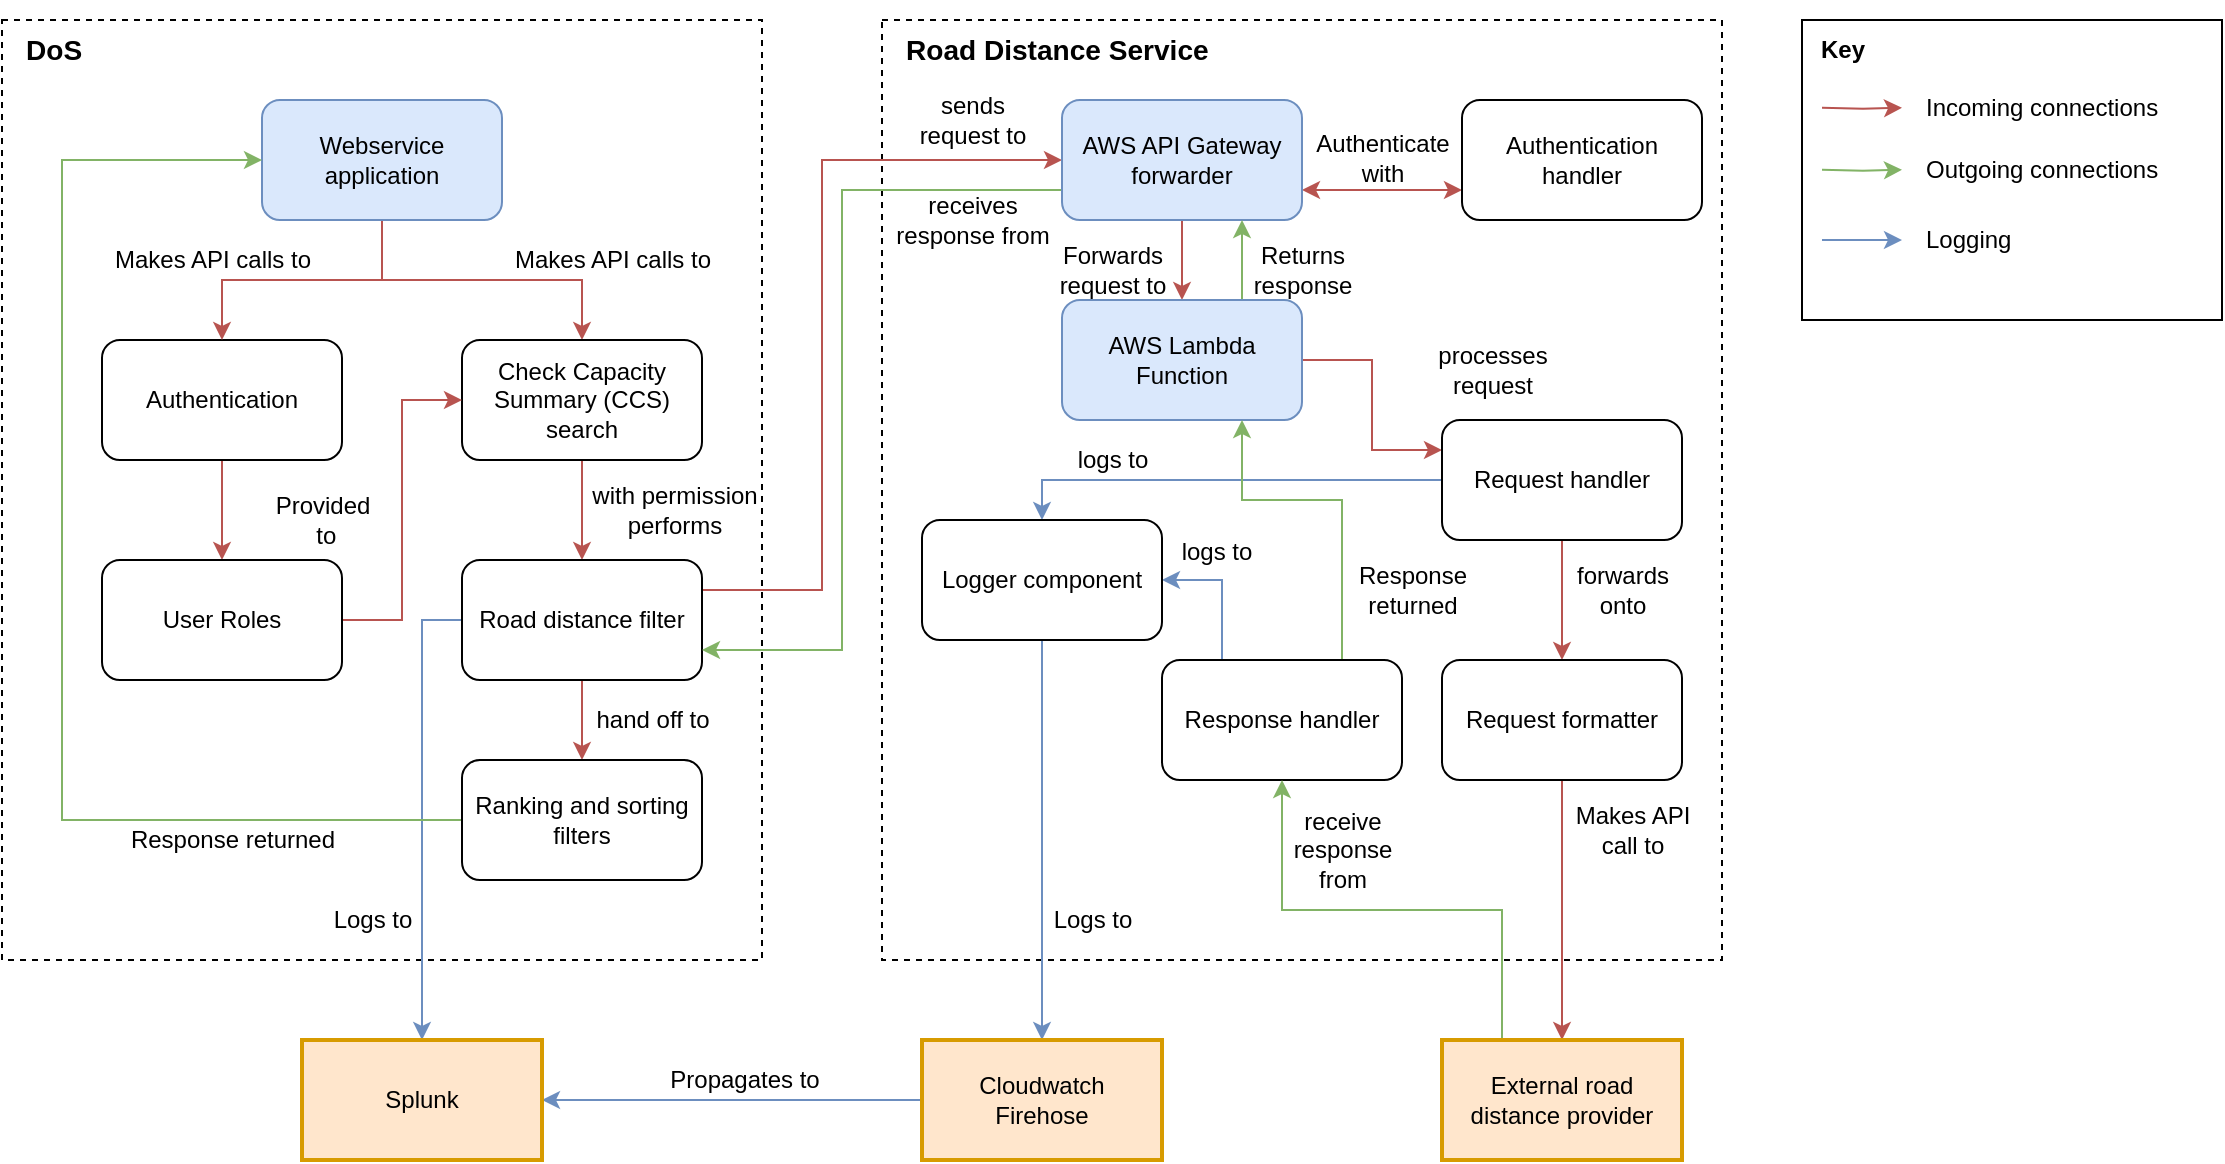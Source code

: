 <mxfile version="15.7.3" type="device"><diagram id="3wuXqAm4KZY-z3yNTt_b" name="Page-1"><mxGraphModel dx="1422" dy="715" grid="1" gridSize="10" guides="1" tooltips="1" connect="1" arrows="1" fold="1" page="1" pageScale="1" pageWidth="827" pageHeight="1169" math="0" shadow="0"><root><mxCell id="0"/><mxCell id="1" parent="0"/><mxCell id="wpUzsGtGnQFUeWvVFC_h-32" value="" style="rounded=0;whiteSpace=wrap;html=1;dashed=1;fillColor=none;align=left;" parent="1" vertex="1"><mxGeometry x="10" y="10" width="380" height="470" as="geometry"/></mxCell><mxCell id="wpUzsGtGnQFUeWvVFC_h-33" value="" style="rounded=0;whiteSpace=wrap;html=1;dashed=1;fillColor=none;" parent="1" vertex="1"><mxGeometry x="450" y="10" width="420" height="470" as="geometry"/></mxCell><mxCell id="wpUzsGtGnQFUeWvVFC_h-12" style="edgeStyle=orthogonalEdgeStyle;rounded=0;orthogonalLoop=1;jettySize=auto;html=1;entryX=0.5;entryY=0;entryDx=0;entryDy=0;fillColor=#f8cecc;strokeColor=#b85450;" parent="1" source="wpUzsGtGnQFUeWvVFC_h-1" target="wpUzsGtGnQFUeWvVFC_h-4" edge="1"><mxGeometry relative="1" as="geometry"/></mxCell><mxCell id="wpUzsGtGnQFUeWvVFC_h-1" value="Authentication" style="rounded=1;whiteSpace=wrap;html=1;" parent="1" vertex="1"><mxGeometry x="60" y="170" width="120" height="60" as="geometry"/></mxCell><mxCell id="wpUzsGtGnQFUeWvVFC_h-8" style="edgeStyle=orthogonalEdgeStyle;rounded=0;orthogonalLoop=1;jettySize=auto;html=1;fillColor=#f8cecc;strokeColor=#b85450;" parent="1" source="wpUzsGtGnQFUeWvVFC_h-2" target="wpUzsGtGnQFUeWvVFC_h-1" edge="1"><mxGeometry relative="1" as="geometry"/></mxCell><mxCell id="wpUzsGtGnQFUeWvVFC_h-10" style="edgeStyle=orthogonalEdgeStyle;rounded=0;orthogonalLoop=1;jettySize=auto;html=1;entryX=0.5;entryY=0;entryDx=0;entryDy=0;fillColor=#f8cecc;strokeColor=#b85450;" parent="1" source="wpUzsGtGnQFUeWvVFC_h-2" target="wpUzsGtGnQFUeWvVFC_h-3" edge="1"><mxGeometry relative="1" as="geometry"/></mxCell><mxCell id="wpUzsGtGnQFUeWvVFC_h-2" value="Webservice application" style="rounded=1;whiteSpace=wrap;html=1;fillColor=#dae8fc;strokeColor=#6c8ebf;" parent="1" vertex="1"><mxGeometry x="140" y="50" width="120" height="60" as="geometry"/></mxCell><mxCell id="wpUzsGtGnQFUeWvVFC_h-17" style="edgeStyle=orthogonalEdgeStyle;rounded=0;orthogonalLoop=1;jettySize=auto;html=1;entryX=0.5;entryY=0;entryDx=0;entryDy=0;fillColor=#f8cecc;strokeColor=#b85450;" parent="1" source="wpUzsGtGnQFUeWvVFC_h-3" target="wpUzsGtGnQFUeWvVFC_h-5" edge="1"><mxGeometry relative="1" as="geometry"/></mxCell><mxCell id="wpUzsGtGnQFUeWvVFC_h-3" value="Check Capacity Summary (CCS) search" style="rounded=1;whiteSpace=wrap;html=1;" parent="1" vertex="1"><mxGeometry x="240" y="170" width="120" height="60" as="geometry"/></mxCell><mxCell id="wpUzsGtGnQFUeWvVFC_h-14" style="edgeStyle=orthogonalEdgeStyle;rounded=0;orthogonalLoop=1;jettySize=auto;html=1;entryX=0;entryY=0.5;entryDx=0;entryDy=0;fillColor=#f8cecc;strokeColor=#b85450;" parent="1" source="wpUzsGtGnQFUeWvVFC_h-4" target="wpUzsGtGnQFUeWvVFC_h-3" edge="1"><mxGeometry relative="1" as="geometry"/></mxCell><mxCell id="wpUzsGtGnQFUeWvVFC_h-4" value="User Roles" style="rounded=1;whiteSpace=wrap;html=1;" parent="1" vertex="1"><mxGeometry x="60" y="280" width="120" height="60" as="geometry"/></mxCell><mxCell id="wpUzsGtGnQFUeWvVFC_h-18" style="edgeStyle=orthogonalEdgeStyle;rounded=0;orthogonalLoop=1;jettySize=auto;html=1;entryX=0.5;entryY=0;entryDx=0;entryDy=0;exitX=0;exitY=0.5;exitDx=0;exitDy=0;fillColor=#dae8fc;strokeColor=#6c8ebf;" parent="1" source="wpUzsGtGnQFUeWvVFC_h-5" target="Ht-ZQv5lotIh57OgqeEO-1" edge="1"><mxGeometry relative="1" as="geometry"/></mxCell><mxCell id="wpUzsGtGnQFUeWvVFC_h-20" style="edgeStyle=orthogonalEdgeStyle;rounded=0;orthogonalLoop=1;jettySize=auto;html=1;entryX=0;entryY=0.5;entryDx=0;entryDy=0;exitX=1;exitY=0.25;exitDx=0;exitDy=0;fillColor=#f8cecc;strokeColor=#b85450;" parent="1" source="wpUzsGtGnQFUeWvVFC_h-5" target="wpUzsGtGnQFUeWvVFC_h-19" edge="1"><mxGeometry relative="1" as="geometry"><Array as="points"><mxPoint x="420" y="295"/><mxPoint x="420" y="80"/></Array><mxPoint x="380" y="310" as="sourcePoint"/></mxGeometry></mxCell><mxCell id="9Nsh0vjykhQp5mENElrT-3" style="edgeStyle=orthogonalEdgeStyle;rounded=0;orthogonalLoop=1;jettySize=auto;html=1;exitX=0.5;exitY=1;exitDx=0;exitDy=0;entryX=0.5;entryY=0;entryDx=0;entryDy=0;fillColor=#f8cecc;strokeColor=#b85450;" parent="1" source="wpUzsGtGnQFUeWvVFC_h-5" target="9Nsh0vjykhQp5mENElrT-1" edge="1"><mxGeometry relative="1" as="geometry"/></mxCell><mxCell id="wpUzsGtGnQFUeWvVFC_h-5" value="Road distance filter" style="rounded=1;whiteSpace=wrap;html=1;" parent="1" vertex="1"><mxGeometry x="240" y="280" width="120" height="60" as="geometry"/></mxCell><mxCell id="Ht-ZQv5lotIh57OgqeEO-8" style="edgeStyle=orthogonalEdgeStyle;rounded=0;orthogonalLoop=1;jettySize=auto;html=1;entryX=0.5;entryY=0;entryDx=0;entryDy=0;endArrow=classic;endFill=1;exitX=0.5;exitY=1;exitDx=0;exitDy=0;fillColor=#f8cecc;strokeColor=#b85450;" parent="1" edge="1" target="wpUzsGtGnQFUeWvVFC_h-21" source="wpUzsGtGnQFUeWvVFC_h-19"><mxGeometry relative="1" as="geometry"><mxPoint x="640" y="110" as="sourcePoint"/><mxPoint x="640" y="140" as="targetPoint"/></mxGeometry></mxCell><mxCell id="Ht-ZQv5lotIh57OgqeEO-13" style="edgeStyle=orthogonalEdgeStyle;rounded=0;orthogonalLoop=1;jettySize=auto;html=1;entryX=1;entryY=0.75;entryDx=0;entryDy=0;endArrow=classic;endFill=1;exitX=0;exitY=0.75;exitDx=0;exitDy=0;fillColor=#d5e8d4;strokeColor=#82b366;" parent="1" source="wpUzsGtGnQFUeWvVFC_h-19" target="wpUzsGtGnQFUeWvVFC_h-5" edge="1"><mxGeometry relative="1" as="geometry"><Array as="points"><mxPoint x="430" y="95"/><mxPoint x="430" y="325"/></Array></mxGeometry></mxCell><mxCell id="x5n_NlHwVgVaE4OJn2bp-10" style="edgeStyle=orthogonalEdgeStyle;rounded=0;orthogonalLoop=1;jettySize=auto;html=1;entryX=0;entryY=0.75;entryDx=0;entryDy=0;endArrow=classic;endFill=1;exitX=1;exitY=0.75;exitDx=0;exitDy=0;startArrow=classic;startFill=1;fillColor=#f8cecc;strokeColor=#b85450;" edge="1" parent="1" source="wpUzsGtGnQFUeWvVFC_h-19" target="x5n_NlHwVgVaE4OJn2bp-9"><mxGeometry relative="1" as="geometry"/></mxCell><mxCell id="wpUzsGtGnQFUeWvVFC_h-19" value="AWS API Gateway forwarder" style="rounded=1;whiteSpace=wrap;html=1;fillColor=#dae8fc;strokeColor=#6c8ebf;" parent="1" vertex="1"><mxGeometry x="540" y="50" width="120" height="60" as="geometry"/></mxCell><mxCell id="wpUzsGtGnQFUeWvVFC_h-27" style="edgeStyle=orthogonalEdgeStyle;rounded=0;orthogonalLoop=1;jettySize=auto;html=1;fillColor=#f8cecc;strokeColor=#b85450;entryX=0;entryY=0.25;entryDx=0;entryDy=0;" parent="1" source="wpUzsGtGnQFUeWvVFC_h-21" target="wpUzsGtGnQFUeWvVFC_h-22" edge="1"><mxGeometry relative="1" as="geometry"/></mxCell><mxCell id="Ht-ZQv5lotIh57OgqeEO-10" style="edgeStyle=orthogonalEdgeStyle;rounded=0;orthogonalLoop=1;jettySize=auto;html=1;entryX=0.75;entryY=1;entryDx=0;entryDy=0;endArrow=classic;endFill=1;exitX=0.75;exitY=0;exitDx=0;exitDy=0;fillColor=#d5e8d4;strokeColor=#82b366;" parent="1" edge="1" target="wpUzsGtGnQFUeWvVFC_h-19" source="wpUzsGtGnQFUeWvVFC_h-21"><mxGeometry relative="1" as="geometry"><mxPoint x="679.6" y="140" as="sourcePoint"/><mxPoint x="679.6" y="110" as="targetPoint"/></mxGeometry></mxCell><mxCell id="wpUzsGtGnQFUeWvVFC_h-21" value="AWS Lambda Function" style="rounded=1;whiteSpace=wrap;html=1;fillColor=#dae8fc;strokeColor=#6c8ebf;" parent="1" vertex="1"><mxGeometry x="540" y="150" width="120" height="60" as="geometry"/></mxCell><mxCell id="wpUzsGtGnQFUeWvVFC_h-51" style="edgeStyle=orthogonalEdgeStyle;rounded=0;orthogonalLoop=1;jettySize=auto;html=1;exitX=0.5;exitY=1;exitDx=0;exitDy=0;entryX=0.5;entryY=0;entryDx=0;entryDy=0;fillColor=#f8cecc;strokeColor=#b85450;" parent="1" source="BCwQKOZgzT4gumk1H0F4-1" target="wpUzsGtGnQFUeWvVFC_h-50" edge="1"><mxGeometry relative="1" as="geometry"><Array as="points"><mxPoint x="790" y="480"/><mxPoint x="790" y="480"/></Array></mxGeometry></mxCell><mxCell id="BCwQKOZgzT4gumk1H0F4-4" style="edgeStyle=orthogonalEdgeStyle;rounded=0;orthogonalLoop=1;jettySize=auto;html=1;entryX=0.5;entryY=0;entryDx=0;entryDy=0;fillColor=#f8cecc;strokeColor=#b85450;" parent="1" source="wpUzsGtGnQFUeWvVFC_h-22" target="BCwQKOZgzT4gumk1H0F4-1" edge="1"><mxGeometry relative="1" as="geometry"/></mxCell><mxCell id="BCwQKOZgzT4gumk1H0F4-8" style="edgeStyle=orthogonalEdgeStyle;rounded=0;orthogonalLoop=1;jettySize=auto;html=1;exitX=0;exitY=0.5;exitDx=0;exitDy=0;entryX=0.5;entryY=0;entryDx=0;entryDy=0;fillColor=#dae8fc;strokeColor=#6c8ebf;" parent="1" source="wpUzsGtGnQFUeWvVFC_h-22" target="wpUzsGtGnQFUeWvVFC_h-25" edge="1"><mxGeometry relative="1" as="geometry"/></mxCell><mxCell id="wpUzsGtGnQFUeWvVFC_h-22" value="Request handler" style="rounded=1;whiteSpace=wrap;html=1;" parent="1" vertex="1"><mxGeometry x="730" y="210" width="120" height="60" as="geometry"/></mxCell><mxCell id="wpUzsGtGnQFUeWvVFC_h-62" style="edgeStyle=orthogonalEdgeStyle;rounded=0;orthogonalLoop=1;jettySize=auto;html=1;entryX=1;entryY=0.5;entryDx=0;entryDy=0;exitX=0.25;exitY=0;exitDx=0;exitDy=0;fillColor=#dae8fc;strokeColor=#6c8ebf;" parent="1" source="wpUzsGtGnQFUeWvVFC_h-23" target="wpUzsGtGnQFUeWvVFC_h-25" edge="1"><mxGeometry relative="1" as="geometry"/></mxCell><mxCell id="Ht-ZQv5lotIh57OgqeEO-6" style="edgeStyle=orthogonalEdgeStyle;rounded=0;orthogonalLoop=1;jettySize=auto;html=1;endArrow=classic;endFill=1;exitX=0.75;exitY=0;exitDx=0;exitDy=0;entryX=0.75;entryY=1;entryDx=0;entryDy=0;fillColor=#d5e8d4;strokeColor=#82b366;" parent="1" source="wpUzsGtGnQFUeWvVFC_h-23" target="wpUzsGtGnQFUeWvVFC_h-21" edge="1"><mxGeometry relative="1" as="geometry"><mxPoint x="660" y="210" as="targetPoint"/><Array as="points"><mxPoint x="680" y="250"/><mxPoint x="630" y="250"/></Array></mxGeometry></mxCell><mxCell id="wpUzsGtGnQFUeWvVFC_h-23" value="Response handler" style="rounded=1;whiteSpace=wrap;html=1;" parent="1" vertex="1"><mxGeometry x="590" y="330" width="120" height="60" as="geometry"/></mxCell><mxCell id="wpUzsGtGnQFUeWvVFC_h-30" style="edgeStyle=orthogonalEdgeStyle;rounded=0;orthogonalLoop=1;jettySize=auto;html=1;entryX=0.5;entryY=0;entryDx=0;entryDy=0;fillColor=#dae8fc;strokeColor=#6c8ebf;" parent="1" source="wpUzsGtGnQFUeWvVFC_h-25" target="wpUzsGtGnQFUeWvVFC_h-43" edge="1"><mxGeometry relative="1" as="geometry"><mxPoint x="670" y="400" as="targetPoint"/></mxGeometry></mxCell><mxCell id="wpUzsGtGnQFUeWvVFC_h-25" value="Logger component" style="rounded=1;whiteSpace=wrap;html=1;" parent="1" vertex="1"><mxGeometry x="470" y="260" width="120" height="60" as="geometry"/></mxCell><mxCell id="wpUzsGtGnQFUeWvVFC_h-34" value="&lt;h3&gt;&lt;b&gt;DoS&lt;/b&gt;&lt;/h3&gt;" style="text;html=1;align=left;verticalAlign=middle;resizable=0;points=[];autosize=1;strokeColor=none;" parent="1" vertex="1"><mxGeometry x="20" width="40" height="50" as="geometry"/></mxCell><mxCell id="wpUzsGtGnQFUeWvVFC_h-35" value="&lt;h3&gt;&lt;b&gt;Road Distance Service&lt;/b&gt;&lt;/h3&gt;" style="text;html=1;align=left;verticalAlign=middle;resizable=0;points=[];autosize=1;strokeColor=none;" parent="1" vertex="1"><mxGeometry x="460" width="170" height="50" as="geometry"/></mxCell><mxCell id="wpUzsGtGnQFUeWvVFC_h-37" value="Makes API calls to" style="text;html=1;align=center;verticalAlign=middle;resizable=0;points=[];autosize=1;strokeColor=none;" parent="1" vertex="1"><mxGeometry x="60" y="120" width="110" height="20" as="geometry"/></mxCell><mxCell id="wpUzsGtGnQFUeWvVFC_h-38" value="Makes API calls to" style="text;html=1;align=center;verticalAlign=middle;resizable=0;points=[];autosize=1;strokeColor=none;" parent="1" vertex="1"><mxGeometry x="260" y="120" width="110" height="20" as="geometry"/></mxCell><mxCell id="wpUzsGtGnQFUeWvVFC_h-39" value="Provided&lt;br&gt;&amp;nbsp;to" style="text;html=1;align=center;verticalAlign=middle;resizable=0;points=[];autosize=1;strokeColor=none;" parent="1" vertex="1"><mxGeometry x="140" y="245" width="60" height="30" as="geometry"/></mxCell><mxCell id="wpUzsGtGnQFUeWvVFC_h-40" value="with permission &lt;br&gt;performs" style="text;html=1;align=center;verticalAlign=middle;resizable=0;points=[];autosize=1;strokeColor=none;" parent="1" vertex="1"><mxGeometry x="296" y="240" width="100" height="30" as="geometry"/></mxCell><mxCell id="wpUzsGtGnQFUeWvVFC_h-41" value="sends &lt;br&gt;request to" style="text;html=1;align=center;verticalAlign=middle;resizable=0;points=[];autosize=1;strokeColor=none;" parent="1" vertex="1"><mxGeometry x="460" y="45" width="70" height="30" as="geometry"/></mxCell><mxCell id="wpUzsGtGnQFUeWvVFC_h-45" value="logs to" style="text;html=1;align=center;verticalAlign=middle;resizable=0;points=[];autosize=1;strokeColor=none;" parent="1" vertex="1"><mxGeometry x="592" y="266" width="50" height="20" as="geometry"/></mxCell><mxCell id="wpUzsGtGnQFUeWvVFC_h-46" value="Forwards &lt;br&gt;request to" style="text;html=1;align=center;verticalAlign=middle;resizable=0;points=[];autosize=1;strokeColor=none;" parent="1" vertex="1"><mxGeometry x="530" y="120" width="70" height="30" as="geometry"/></mxCell><mxCell id="wpUzsGtGnQFUeWvVFC_h-47" value="processes&lt;br&gt;request" style="text;html=1;align=center;verticalAlign=middle;resizable=0;points=[];autosize=1;strokeColor=none;" parent="1" vertex="1"><mxGeometry x="720" y="170" width="70" height="30" as="geometry"/></mxCell><mxCell id="wpUzsGtGnQFUeWvVFC_h-49" value="Logs to" style="text;html=1;align=center;verticalAlign=middle;resizable=0;points=[];autosize=1;strokeColor=none;" parent="1" vertex="1"><mxGeometry x="530" y="450" width="50" height="20" as="geometry"/></mxCell><mxCell id="wpUzsGtGnQFUeWvVFC_h-61" style="edgeStyle=orthogonalEdgeStyle;rounded=0;orthogonalLoop=1;jettySize=auto;html=1;entryX=0.5;entryY=1;entryDx=0;entryDy=0;exitX=0.25;exitY=0;exitDx=0;exitDy=0;fillColor=#d5e8d4;strokeColor=#82b366;" parent="1" source="wpUzsGtGnQFUeWvVFC_h-50" target="wpUzsGtGnQFUeWvVFC_h-23" edge="1"><mxGeometry relative="1" as="geometry"/></mxCell><mxCell id="wpUzsGtGnQFUeWvVFC_h-50" value="External road distance provider" style="rounded=0;whiteSpace=wrap;html=1;fillColor=#ffe6cc;strokeColor=#d79b00;strokeWidth=2;" parent="1" vertex="1"><mxGeometry x="730" y="520" width="120" height="60" as="geometry"/></mxCell><mxCell id="wpUzsGtGnQFUeWvVFC_h-52" value="Makes API &lt;br&gt;call to" style="text;html=1;align=center;verticalAlign=middle;resizable=0;points=[];autosize=1;shadow=0;" parent="1" vertex="1"><mxGeometry x="790" y="400" width="70" height="30" as="geometry"/></mxCell><mxCell id="wpUzsGtGnQFUeWvVFC_h-55" value="receive &lt;br&gt;response &lt;br&gt;from" style="text;html=1;align=center;verticalAlign=middle;resizable=0;points=[];autosize=1;strokeColor=none;" parent="1" vertex="1"><mxGeometry x="650" y="400" width="60" height="50" as="geometry"/></mxCell><mxCell id="Ht-ZQv5lotIh57OgqeEO-3" style="edgeStyle=orthogonalEdgeStyle;rounded=0;orthogonalLoop=1;jettySize=auto;html=1;entryX=1;entryY=0.5;entryDx=0;entryDy=0;endArrow=classic;endFill=1;fillColor=#dae8fc;strokeColor=#6c8ebf;" parent="1" source="wpUzsGtGnQFUeWvVFC_h-43" target="Ht-ZQv5lotIh57OgqeEO-1" edge="1"><mxGeometry relative="1" as="geometry"/></mxCell><mxCell id="wpUzsGtGnQFUeWvVFC_h-43" value="Cloudwatch&lt;br&gt;Firehose" style="rounded=0;whiteSpace=wrap;html=1;fillColor=#ffe6cc;strokeColor=#d79b00;strokeWidth=2;" parent="1" vertex="1"><mxGeometry x="470" y="520" width="120" height="60" as="geometry"/></mxCell><mxCell id="BCwQKOZgzT4gumk1H0F4-1" value="Request formatter" style="rounded=1;whiteSpace=wrap;html=1;" parent="1" vertex="1"><mxGeometry x="730" y="330" width="120" height="60" as="geometry"/></mxCell><mxCell id="BCwQKOZgzT4gumk1H0F4-5" value="forwards&lt;br&gt;onto" style="text;html=1;align=center;verticalAlign=middle;resizable=0;points=[];autosize=1;shadow=0;" parent="1" vertex="1"><mxGeometry x="790" y="280" width="60" height="30" as="geometry"/></mxCell><mxCell id="BCwQKOZgzT4gumk1H0F4-9" value="logs to" style="text;html=1;align=center;verticalAlign=middle;resizable=0;points=[];autosize=1;strokeColor=none;" parent="1" vertex="1"><mxGeometry x="540" y="220" width="50" height="20" as="geometry"/></mxCell><mxCell id="Ht-ZQv5lotIh57OgqeEO-15" style="edgeStyle=orthogonalEdgeStyle;rounded=0;orthogonalLoop=1;jettySize=auto;html=1;entryX=0;entryY=0.5;entryDx=0;entryDy=0;endArrow=classic;endFill=1;fillColor=#d5e8d4;strokeColor=#82b366;exitX=0;exitY=0.5;exitDx=0;exitDy=0;" parent="1" source="9Nsh0vjykhQp5mENElrT-1" target="wpUzsGtGnQFUeWvVFC_h-2" edge="1"><mxGeometry relative="1" as="geometry"><Array as="points"><mxPoint x="40" y="410"/><mxPoint x="40" y="80"/></Array></mxGeometry></mxCell><mxCell id="9Nsh0vjykhQp5mENElrT-1" value="Ranking and sorting filters" style="rounded=1;whiteSpace=wrap;html=1;" parent="1" vertex="1"><mxGeometry x="240" y="380" width="120" height="60" as="geometry"/></mxCell><mxCell id="9Nsh0vjykhQp5mENElrT-4" value="hand off to" style="text;html=1;align=center;verticalAlign=middle;resizable=0;points=[];autosize=1;strokeColor=none;" parent="1" vertex="1"><mxGeometry x="300" y="350" width="70" height="20" as="geometry"/></mxCell><mxCell id="Ht-ZQv5lotIh57OgqeEO-1" value="Splunk" style="rounded=0;whiteSpace=wrap;html=1;fillColor=#ffe6cc;strokeColor=#d79b00;strokeWidth=2;" parent="1" vertex="1"><mxGeometry x="160" y="520" width="120" height="60" as="geometry"/></mxCell><mxCell id="Ht-ZQv5lotIh57OgqeEO-2" value="Logs to" style="text;html=1;align=center;verticalAlign=middle;resizable=0;points=[];autosize=1;strokeColor=none;" parent="1" vertex="1"><mxGeometry x="170" y="450" width="50" height="20" as="geometry"/></mxCell><mxCell id="Ht-ZQv5lotIh57OgqeEO-5" value="Propagates to" style="text;html=1;align=center;verticalAlign=middle;resizable=0;points=[];autosize=1;strokeColor=none;" parent="1" vertex="1"><mxGeometry x="336" y="530" width="90" height="20" as="geometry"/></mxCell><mxCell id="Ht-ZQv5lotIh57OgqeEO-7" value="Response &lt;br&gt;returned" style="text;html=1;align=center;verticalAlign=middle;resizable=0;points=[];autosize=1;strokeColor=none;" parent="1" vertex="1"><mxGeometry x="680" y="280" width="70" height="30" as="geometry"/></mxCell><mxCell id="Ht-ZQv5lotIh57OgqeEO-11" value="Returns &lt;br&gt;response" style="text;html=1;align=center;verticalAlign=middle;resizable=0;points=[];autosize=1;strokeColor=none;" parent="1" vertex="1"><mxGeometry x="630" y="120" width="60" height="30" as="geometry"/></mxCell><mxCell id="Ht-ZQv5lotIh57OgqeEO-14" value="receives &lt;br&gt;response from" style="text;html=1;align=center;verticalAlign=middle;resizable=0;points=[];autosize=1;strokeColor=none;" parent="1" vertex="1"><mxGeometry x="450" y="95" width="90" height="30" as="geometry"/></mxCell><mxCell id="Ht-ZQv5lotIh57OgqeEO-16" value="Response returned" style="text;html=1;align=center;verticalAlign=middle;resizable=0;points=[];autosize=1;strokeColor=none;" parent="1" vertex="1"><mxGeometry x="65" y="410" width="120" height="20" as="geometry"/></mxCell><mxCell id="x5n_NlHwVgVaE4OJn2bp-1" value="" style="rounded=0;whiteSpace=wrap;html=1;align=left;" vertex="1" parent="1"><mxGeometry x="910" y="10" width="210" height="150" as="geometry"/></mxCell><mxCell id="x5n_NlHwVgVaE4OJn2bp-2" value="&lt;b&gt;Key&lt;/b&gt;" style="text;html=1;align=center;verticalAlign=middle;resizable=0;points=[];autosize=1;strokeColor=none;fillColor=none;" vertex="1" parent="1"><mxGeometry x="910" y="15" width="40" height="20" as="geometry"/></mxCell><mxCell id="x5n_NlHwVgVaE4OJn2bp-3" style="edgeStyle=orthogonalEdgeStyle;rounded=0;orthogonalLoop=1;jettySize=auto;html=1;endArrow=classic;endFill=1;exitX=0.75;exitY=1;exitDx=0;exitDy=0;fillColor=#f8cecc;strokeColor=#b85450;" edge="1" parent="1"><mxGeometry relative="1" as="geometry"><mxPoint x="920" y="53.86" as="sourcePoint"/><mxPoint x="960" y="53.86" as="targetPoint"/></mxGeometry></mxCell><mxCell id="x5n_NlHwVgVaE4OJn2bp-4" style="edgeStyle=orthogonalEdgeStyle;rounded=0;orthogonalLoop=1;jettySize=auto;html=1;endArrow=classic;endFill=1;exitX=0.75;exitY=1;exitDx=0;exitDy=0;fillColor=#d5e8d4;strokeColor=#82b366;" edge="1" parent="1"><mxGeometry relative="1" as="geometry"><mxPoint x="920" y="84.9" as="sourcePoint"/><mxPoint x="960" y="84.9" as="targetPoint"/></mxGeometry></mxCell><mxCell id="x5n_NlHwVgVaE4OJn2bp-5" style="edgeStyle=orthogonalEdgeStyle;rounded=0;orthogonalLoop=1;jettySize=auto;html=1;endArrow=classic;endFill=1;exitX=0.75;exitY=1;exitDx=0;exitDy=0;fillColor=#dae8fc;strokeColor=#6c8ebf;" edge="1" parent="1"><mxGeometry relative="1" as="geometry"><mxPoint x="920" y="120.03" as="sourcePoint"/><mxPoint x="960" y="120.03" as="targetPoint"/><Array as="points"><mxPoint x="950" y="120.17"/><mxPoint x="950" y="120.17"/></Array></mxGeometry></mxCell><mxCell id="x5n_NlHwVgVaE4OJn2bp-6" value="Incoming connections" style="text;html=1;align=left;verticalAlign=middle;resizable=0;points=[];autosize=1;strokeColor=none;fillColor=none;" vertex="1" parent="1"><mxGeometry x="970" y="44" width="130" height="20" as="geometry"/></mxCell><mxCell id="x5n_NlHwVgVaE4OJn2bp-7" value="Outgoing connections" style="text;html=1;align=left;verticalAlign=middle;resizable=0;points=[];autosize=1;strokeColor=none;fillColor=none;" vertex="1" parent="1"><mxGeometry x="970" y="75" width="130" height="20" as="geometry"/></mxCell><mxCell id="x5n_NlHwVgVaE4OJn2bp-8" value="Logging" style="text;html=1;align=left;verticalAlign=middle;resizable=0;points=[];autosize=1;strokeColor=none;fillColor=none;" vertex="1" parent="1"><mxGeometry x="970" y="110" width="60" height="20" as="geometry"/></mxCell><mxCell id="x5n_NlHwVgVaE4OJn2bp-9" value="Authentication handler" style="rounded=1;whiteSpace=wrap;html=1;" vertex="1" parent="1"><mxGeometry x="740" y="50" width="120" height="60" as="geometry"/></mxCell><mxCell id="x5n_NlHwVgVaE4OJn2bp-12" value="Authenticate &lt;br&gt;with" style="text;html=1;align=center;verticalAlign=middle;resizable=0;points=[];autosize=1;strokeColor=none;fillColor=none;" vertex="1" parent="1"><mxGeometry x="660" y="64" width="80" height="30" as="geometry"/></mxCell></root></mxGraphModel></diagram></mxfile>